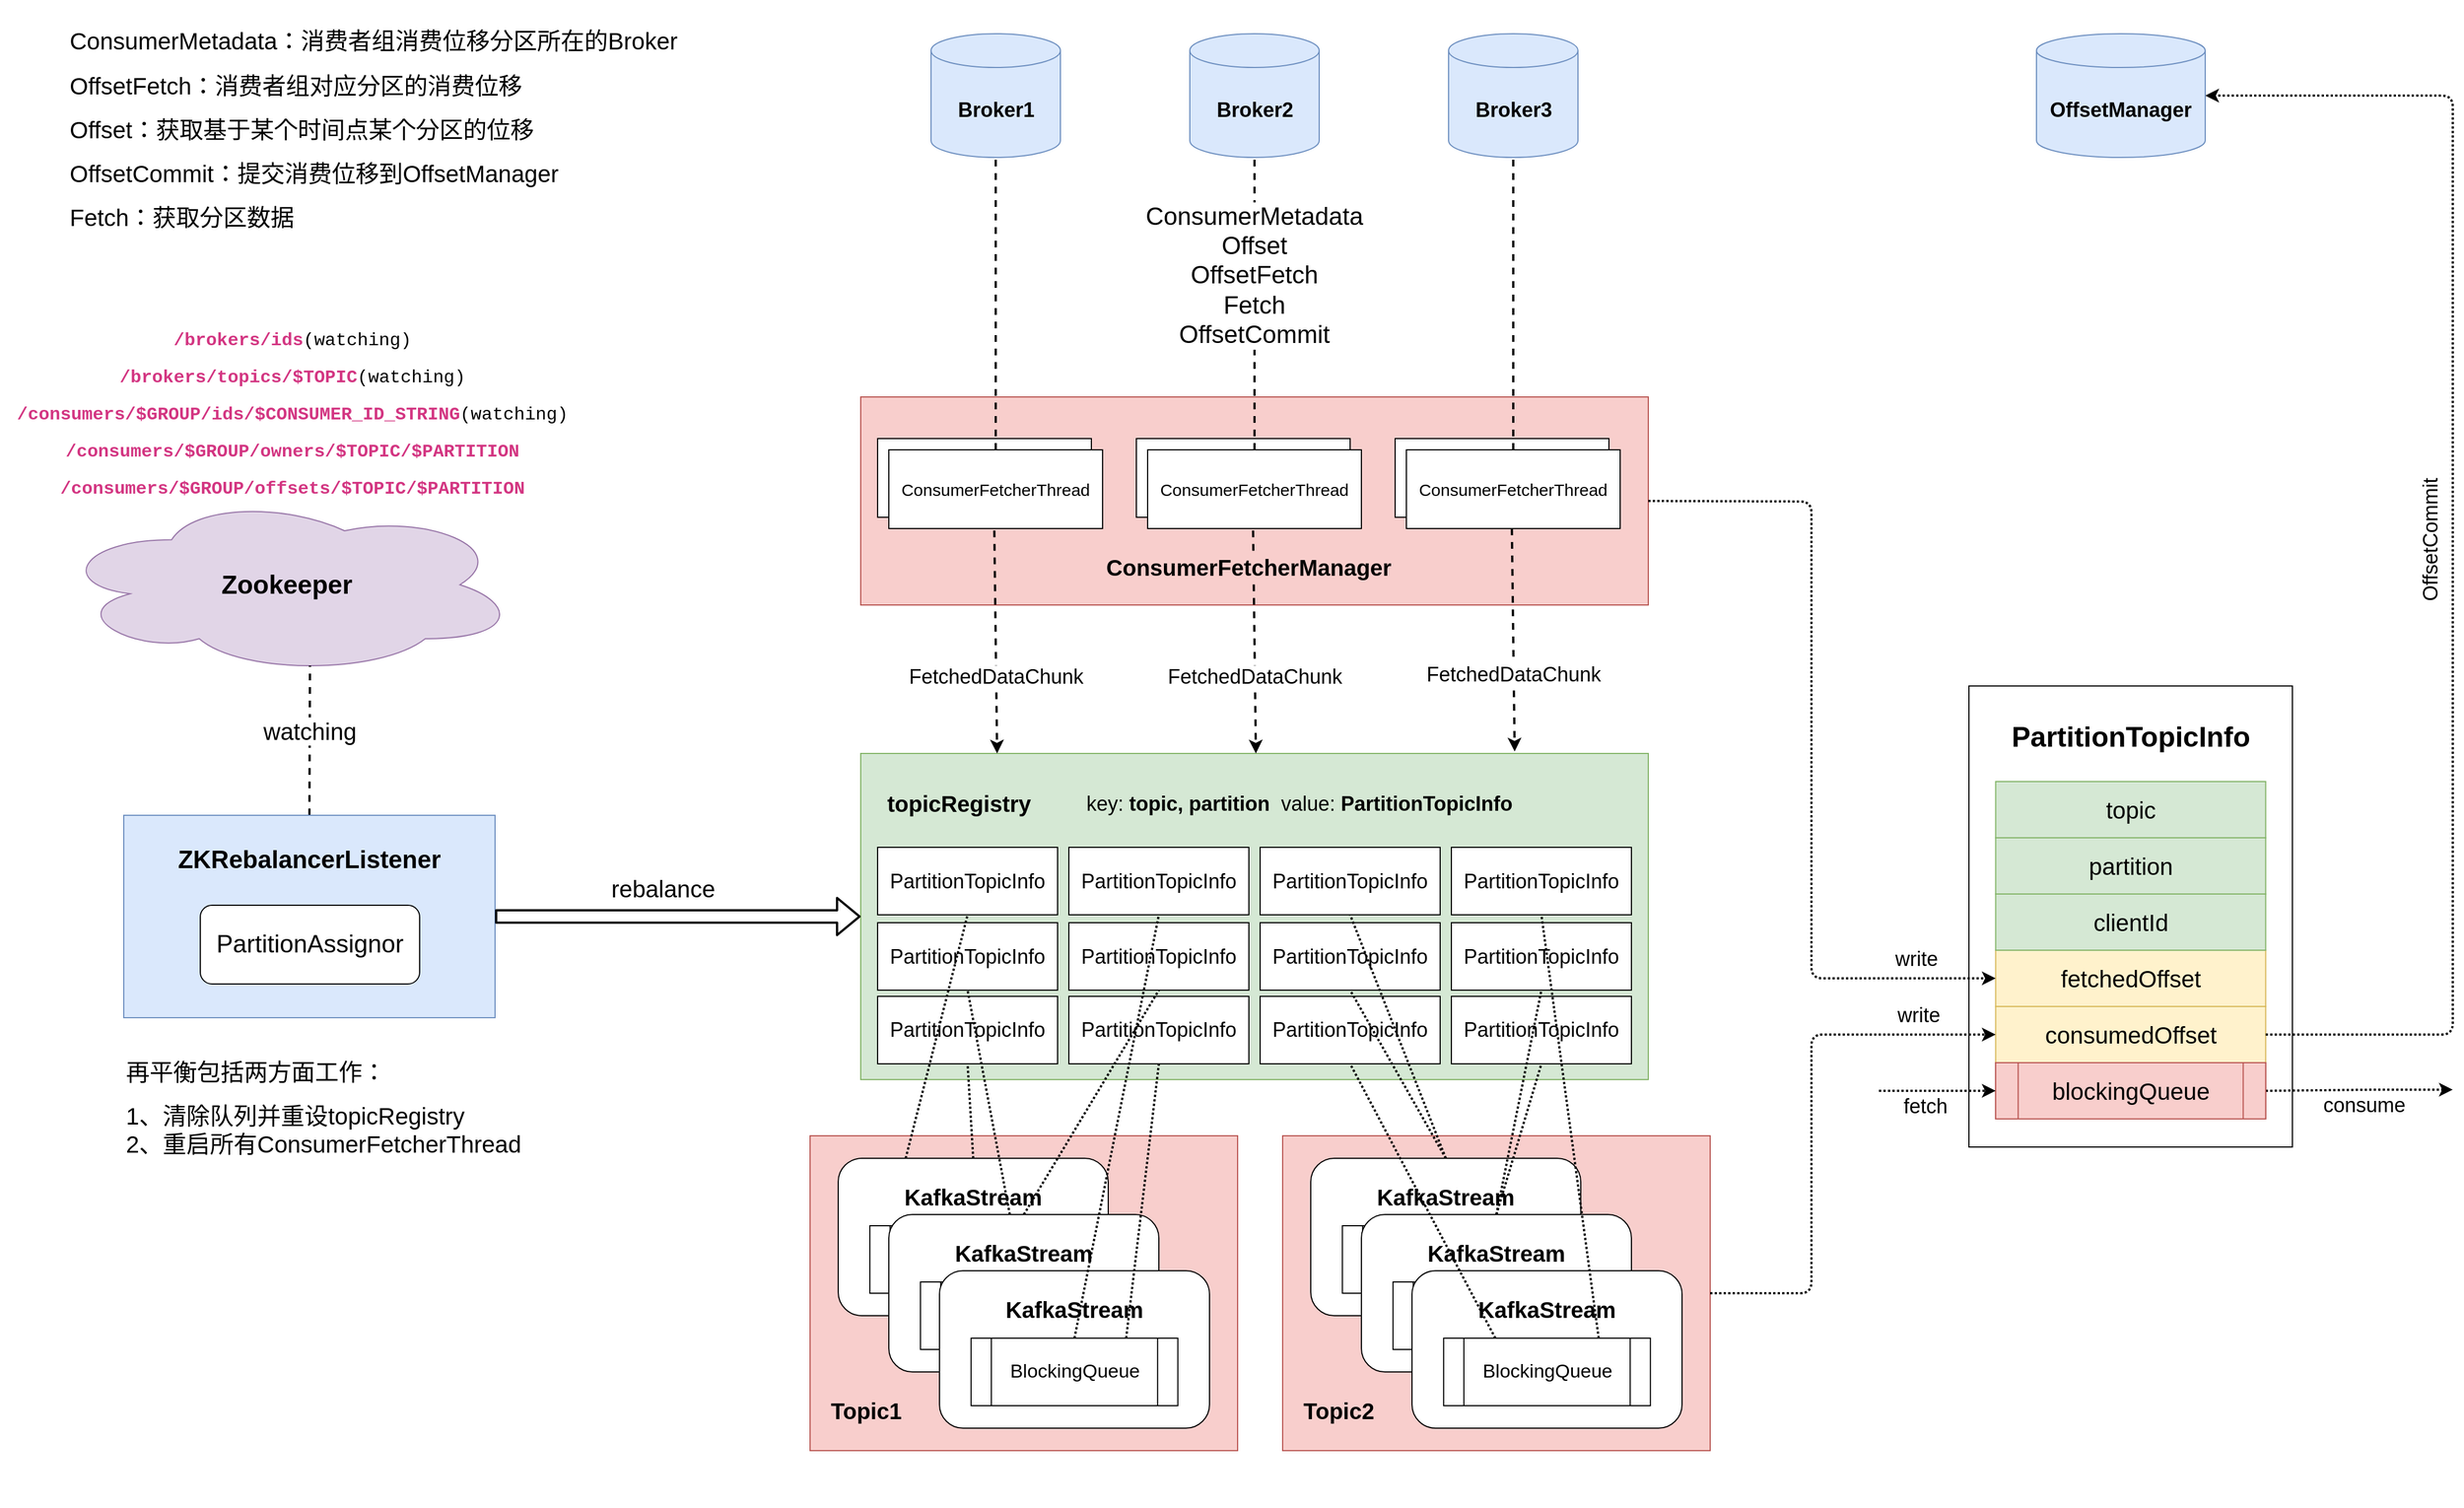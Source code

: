 <mxfile>
    <diagram id="V75hB-kW6oTVuLSoQBS7" name="Page-1">
        <mxGraphModel dx="2431" dy="2045" grid="1" gridSize="10" guides="1" tooltips="1" connect="1" arrows="1" fold="1" page="1" pageScale="1" pageWidth="850" pageHeight="1100" math="0" shadow="0">
            <root>
                <mxCell id="0"/>
                <mxCell id="1" parent="0"/>
                <mxCell id="9" value="Broker1" style="shape=cylinder3;whiteSpace=wrap;html=1;boundedLbl=1;backgroundOutline=1;size=15;fontSize=18;fontStyle=1;fillColor=#dae8fc;strokeColor=#6c8ebf;" vertex="1" parent="1">
                    <mxGeometry x="147.5" y="-70" width="115" height="110" as="geometry"/>
                </mxCell>
                <mxCell id="10" value="Broker2" style="shape=cylinder3;whiteSpace=wrap;html=1;boundedLbl=1;backgroundOutline=1;size=15;fontSize=18;fontStyle=1;fillColor=#dae8fc;strokeColor=#6c8ebf;" vertex="1" parent="1">
                    <mxGeometry x="377.5" y="-70" width="115" height="110" as="geometry"/>
                </mxCell>
                <mxCell id="11" value="Broker3" style="shape=cylinder3;whiteSpace=wrap;html=1;boundedLbl=1;backgroundOutline=1;size=15;fontSize=18;fontStyle=1;fillColor=#dae8fc;strokeColor=#6c8ebf;" vertex="1" parent="1">
                    <mxGeometry x="607.5" y="-70" width="115" height="110" as="geometry"/>
                </mxCell>
                <mxCell id="12" value="" style="rounded=0;whiteSpace=wrap;html=1;fontSize=18;fillColor=#f8cecc;strokeColor=#b85450;" vertex="1" parent="1">
                    <mxGeometry x="85" y="253" width="700" height="185" as="geometry"/>
                </mxCell>
                <mxCell id="8" value="ConsumerFetcherThread" style="rounded=0;whiteSpace=wrap;html=1;fontSize=15;" vertex="1" parent="1">
                    <mxGeometry x="100" y="290" width="190" height="70" as="geometry"/>
                </mxCell>
                <mxCell id="13" value="ConsumerFetcherThread" style="rounded=0;whiteSpace=wrap;html=1;fontSize=15;" vertex="1" parent="1">
                    <mxGeometry x="110" y="300" width="190" height="70" as="geometry"/>
                </mxCell>
                <mxCell id="14" value="ConsumerFetcherThread" style="rounded=0;whiteSpace=wrap;html=1;fontSize=15;" vertex="1" parent="1">
                    <mxGeometry x="330" y="290" width="190" height="70" as="geometry"/>
                </mxCell>
                <mxCell id="15" value="ConsumerFetcherThread" style="rounded=0;whiteSpace=wrap;html=1;fontSize=15;" vertex="1" parent="1">
                    <mxGeometry x="340" y="300" width="190" height="70" as="geometry"/>
                </mxCell>
                <mxCell id="16" value="ConsumerFetcherThread" style="rounded=0;whiteSpace=wrap;html=1;fontSize=15;" vertex="1" parent="1">
                    <mxGeometry x="560" y="290" width="190" height="70" as="geometry"/>
                </mxCell>
                <mxCell id="17" value="ConsumerFetcherThread" style="rounded=0;whiteSpace=wrap;html=1;fontSize=15;" vertex="1" parent="1">
                    <mxGeometry x="570" y="300" width="190" height="70" as="geometry"/>
                </mxCell>
                <mxCell id="18" value="" style="endArrow=none;dashed=1;html=1;fontSize=18;entryX=0.5;entryY=1;entryDx=0;entryDy=0;entryPerimeter=0;exitX=0.5;exitY=0;exitDx=0;exitDy=0;strokeWidth=2;" edge="1" parent="1" source="13" target="9">
                    <mxGeometry width="50" height="50" relative="1" as="geometry">
                        <mxPoint x="380" y="460" as="sourcePoint"/>
                        <mxPoint x="430" y="410" as="targetPoint"/>
                    </mxGeometry>
                </mxCell>
                <mxCell id="21" value="" style="endArrow=none;dashed=1;html=1;strokeWidth=2;fontSize=18;entryX=0.5;entryY=1;entryDx=0;entryDy=0;entryPerimeter=0;" edge="1" parent="1" source="15" target="10">
                    <mxGeometry width="50" height="50" relative="1" as="geometry">
                        <mxPoint x="380" y="460" as="sourcePoint"/>
                        <mxPoint x="430" y="410" as="targetPoint"/>
                    </mxGeometry>
                </mxCell>
                <mxCell id="22" value="" style="endArrow=none;dashed=1;html=1;strokeWidth=2;fontSize=18;entryX=0.5;entryY=1;entryDx=0;entryDy=0;entryPerimeter=0;" edge="1" parent="1" source="17" target="11">
                    <mxGeometry width="50" height="50" relative="1" as="geometry">
                        <mxPoint x="445" y="310" as="sourcePoint"/>
                        <mxPoint x="445" y="190" as="targetPoint"/>
                    </mxGeometry>
                </mxCell>
                <mxCell id="43" value="" style="group;fillColor=#d5e8d4;strokeColor=#82b366;" vertex="1" connectable="0" parent="1">
                    <mxGeometry x="85" y="570" width="700" height="290" as="geometry"/>
                </mxCell>
                <mxCell id="26" value="" style="rounded=0;whiteSpace=wrap;html=1;fontSize=18;fillColor=#d5e8d4;strokeColor=#82b366;" vertex="1" parent="43">
                    <mxGeometry width="700" height="290" as="geometry"/>
                </mxCell>
                <mxCell id="27" value="&lt;font style=&quot;font-size: 20px&quot;&gt;&lt;b&gt;topicRegistry&lt;/b&gt;&lt;/font&gt;" style="text;html=1;strokeColor=none;fillColor=none;align=center;verticalAlign=middle;whiteSpace=wrap;rounded=0;fontSize=18;" vertex="1" parent="43">
                    <mxGeometry x="15" y="30" width="145" height="30" as="geometry"/>
                </mxCell>
                <mxCell id="28" value="PartitionTopicInfo" style="rounded=0;whiteSpace=wrap;html=1;fontSize=18;" vertex="1" parent="43">
                    <mxGeometry x="15" y="216" width="160" height="60" as="geometry"/>
                </mxCell>
                <mxCell id="30" value="key: &lt;b&gt;topic, partition&amp;nbsp; &lt;/b&gt;value:&lt;b&gt; PartitionTopicInfo&lt;/b&gt;" style="text;html=1;strokeColor=none;fillColor=none;align=center;verticalAlign=middle;whiteSpace=wrap;rounded=0;fontSize=18;" vertex="1" parent="43">
                    <mxGeometry x="185" y="35" width="410" height="20" as="geometry"/>
                </mxCell>
                <mxCell id="31" value="PartitionTopicInfo" style="rounded=0;whiteSpace=wrap;html=1;fontSize=18;" vertex="1" parent="43">
                    <mxGeometry x="15" y="83.5" width="160" height="60" as="geometry"/>
                </mxCell>
                <mxCell id="33" value="PartitionTopicInfo" style="rounded=0;whiteSpace=wrap;html=1;fontSize=18;" vertex="1" parent="43">
                    <mxGeometry x="15" y="150.5" width="160" height="60" as="geometry"/>
                </mxCell>
                <mxCell id="34" value="PartitionTopicInfo" style="rounded=0;whiteSpace=wrap;html=1;fontSize=18;" vertex="1" parent="43">
                    <mxGeometry x="185" y="216" width="160" height="60" as="geometry"/>
                </mxCell>
                <mxCell id="35" value="PartitionTopicInfo" style="rounded=0;whiteSpace=wrap;html=1;fontSize=18;" vertex="1" parent="43">
                    <mxGeometry x="185" y="83.5" width="160" height="60" as="geometry"/>
                </mxCell>
                <mxCell id="36" value="PartitionTopicInfo" style="rounded=0;whiteSpace=wrap;html=1;fontSize=18;" vertex="1" parent="43">
                    <mxGeometry x="185" y="150.5" width="160" height="60" as="geometry"/>
                </mxCell>
                <mxCell id="37" value="PartitionTopicInfo" style="rounded=0;whiteSpace=wrap;html=1;fontSize=18;" vertex="1" parent="43">
                    <mxGeometry x="355" y="216" width="160" height="60" as="geometry"/>
                </mxCell>
                <mxCell id="38" value="PartitionTopicInfo" style="rounded=0;whiteSpace=wrap;html=1;fontSize=18;" vertex="1" parent="43">
                    <mxGeometry x="355" y="83.5" width="160" height="60" as="geometry"/>
                </mxCell>
                <mxCell id="39" value="PartitionTopicInfo" style="rounded=0;whiteSpace=wrap;html=1;fontSize=18;" vertex="1" parent="43">
                    <mxGeometry x="355" y="150.5" width="160" height="60" as="geometry"/>
                </mxCell>
                <mxCell id="40" value="PartitionTopicInfo" style="rounded=0;whiteSpace=wrap;html=1;fontSize=18;" vertex="1" parent="43">
                    <mxGeometry x="525" y="216" width="160" height="60" as="geometry"/>
                </mxCell>
                <mxCell id="41" value="PartitionTopicInfo" style="rounded=0;whiteSpace=wrap;html=1;fontSize=18;" vertex="1" parent="43">
                    <mxGeometry x="525" y="83.5" width="160" height="60" as="geometry"/>
                </mxCell>
                <mxCell id="42" value="PartitionTopicInfo" style="rounded=0;whiteSpace=wrap;html=1;fontSize=18;" vertex="1" parent="43">
                    <mxGeometry x="525" y="150.5" width="160" height="60" as="geometry"/>
                </mxCell>
                <mxCell id="49" value="" style="endArrow=classic;html=1;dashed=1;strokeWidth=2;fontSize=18;exitX=0.5;exitY=1;exitDx=0;exitDy=0;entryX=0.175;entryY=-0.006;entryDx=0;entryDy=0;entryPerimeter=0;" edge="1" parent="1">
                    <mxGeometry width="50" height="50" relative="1" as="geometry">
                        <mxPoint x="663.75" y="370" as="sourcePoint"/>
                        <mxPoint x="666.25" y="568.26" as="targetPoint"/>
                    </mxGeometry>
                </mxCell>
                <mxCell id="50" value="FetchedDataChunk" style="edgeLabel;html=1;align=center;verticalAlign=middle;resizable=0;points=[];fontSize=18;" vertex="1" connectable="0" parent="49">
                    <mxGeometry x="0.039" relative="1" as="geometry">
                        <mxPoint x="-0.05" y="27.01" as="offset"/>
                    </mxGeometry>
                </mxCell>
                <mxCell id="51" value="" style="endArrow=classic;html=1;dashed=1;strokeWidth=2;fontSize=18;exitX=0.5;exitY=1;exitDx=0;exitDy=0;entryX=0.175;entryY=-0.006;entryDx=0;entryDy=0;entryPerimeter=0;" edge="1" parent="1">
                    <mxGeometry width="50" height="50" relative="1" as="geometry">
                        <mxPoint x="433.75" y="371.74" as="sourcePoint"/>
                        <mxPoint x="436.25" y="570" as="targetPoint"/>
                    </mxGeometry>
                </mxCell>
                <mxCell id="52" value="FetchedDataChunk" style="edgeLabel;html=1;align=center;verticalAlign=middle;resizable=0;points=[];fontSize=18;" vertex="1" connectable="0" parent="51">
                    <mxGeometry x="0.039" relative="1" as="geometry">
                        <mxPoint x="-0.05" y="27.01" as="offset"/>
                    </mxGeometry>
                </mxCell>
                <mxCell id="53" value="" style="endArrow=classic;html=1;dashed=1;strokeWidth=2;fontSize=18;exitX=0.5;exitY=1;exitDx=0;exitDy=0;entryX=0.175;entryY=-0.006;entryDx=0;entryDy=0;entryPerimeter=0;" edge="1" parent="1">
                    <mxGeometry width="50" height="50" relative="1" as="geometry">
                        <mxPoint x="203.75" y="371.74" as="sourcePoint"/>
                        <mxPoint x="206.25" y="570" as="targetPoint"/>
                    </mxGeometry>
                </mxCell>
                <mxCell id="54" value="FetchedDataChunk" style="edgeLabel;html=1;align=center;verticalAlign=middle;resizable=0;points=[];fontSize=18;" vertex="1" connectable="0" parent="53">
                    <mxGeometry x="0.039" relative="1" as="geometry">
                        <mxPoint x="-0.05" y="27.01" as="offset"/>
                    </mxGeometry>
                </mxCell>
                <mxCell id="66" value="" style="group" vertex="1" connectable="0" parent="1">
                    <mxGeometry x="40" y="910" width="735" height="330" as="geometry"/>
                </mxCell>
                <mxCell id="4" value="" style="rounded=0;whiteSpace=wrap;html=1;fontSize=15;fillColor=#f8cecc;strokeColor=#b85450;" vertex="1" parent="66">
                    <mxGeometry width="380" height="280" as="geometry"/>
                </mxCell>
                <mxCell id="24" value="&lt;font style=&quot;font-size: 20px&quot;&gt;&lt;b&gt;Topic1&lt;/b&gt;&lt;/font&gt;" style="text;html=1;strokeColor=none;fillColor=none;align=center;verticalAlign=middle;whiteSpace=wrap;rounded=0;fontSize=18;" vertex="1" parent="66">
                    <mxGeometry x="10" y="230" width="80" height="30" as="geometry"/>
                </mxCell>
                <mxCell id="56" value="" style="group" vertex="1" connectable="0" parent="66">
                    <mxGeometry x="25" y="20" width="335" height="240" as="geometry"/>
                </mxCell>
                <mxCell id="6" value="" style="rounded=1;whiteSpace=wrap;html=1;fontSize=15;" vertex="1" parent="56">
                    <mxGeometry width="240" height="140" as="geometry"/>
                </mxCell>
                <mxCell id="7" value="BlockingQueue" style="shape=process;whiteSpace=wrap;html=1;backgroundOutline=1;fontSize=17;" vertex="1" parent="56">
                    <mxGeometry x="28.12" y="60" width="183.75" height="60" as="geometry"/>
                </mxCell>
                <mxCell id="55" value="&lt;font style=&quot;font-size: 20px&quot;&gt;&lt;b&gt;KafkaStream&lt;/b&gt;&lt;/font&gt;" style="text;html=1;strokeColor=none;fillColor=none;align=center;verticalAlign=middle;whiteSpace=wrap;rounded=0;fontSize=18;" vertex="1" parent="56">
                    <mxGeometry x="55" y="20" width="130" height="30" as="geometry"/>
                </mxCell>
                <mxCell id="57" value="" style="group" vertex="1" connectable="0" parent="56">
                    <mxGeometry x="45" y="50" width="290" height="190" as="geometry"/>
                </mxCell>
                <mxCell id="58" value="" style="rounded=1;whiteSpace=wrap;html=1;fontSize=15;" vertex="1" parent="57">
                    <mxGeometry width="240" height="140" as="geometry"/>
                </mxCell>
                <mxCell id="59" value="BlockingQueue" style="shape=process;whiteSpace=wrap;html=1;backgroundOutline=1;fontSize=17;" vertex="1" parent="57">
                    <mxGeometry x="28.12" y="60" width="183.75" height="60" as="geometry"/>
                </mxCell>
                <mxCell id="60" value="&lt;font style=&quot;font-size: 20px&quot;&gt;&lt;b&gt;KafkaStream&lt;/b&gt;&lt;/font&gt;" style="text;html=1;strokeColor=none;fillColor=none;align=center;verticalAlign=middle;whiteSpace=wrap;rounded=0;fontSize=18;" vertex="1" parent="57">
                    <mxGeometry x="55" y="20" width="130" height="30" as="geometry"/>
                </mxCell>
                <mxCell id="61" value="" style="group" vertex="1" connectable="0" parent="57">
                    <mxGeometry x="45" y="50" width="240" height="140" as="geometry"/>
                </mxCell>
                <mxCell id="62" value="" style="rounded=1;whiteSpace=wrap;html=1;fontSize=15;" vertex="1" parent="61">
                    <mxGeometry width="240" height="140" as="geometry"/>
                </mxCell>
                <mxCell id="63" value="BlockingQueue" style="shape=process;whiteSpace=wrap;html=1;backgroundOutline=1;fontSize=17;" vertex="1" parent="61">
                    <mxGeometry x="28.12" y="60" width="183.75" height="60" as="geometry"/>
                </mxCell>
                <mxCell id="64" value="&lt;font style=&quot;font-size: 20px&quot;&gt;&lt;b&gt;KafkaStream&lt;/b&gt;&lt;/font&gt;" style="text;html=1;strokeColor=none;fillColor=none;align=center;verticalAlign=middle;whiteSpace=wrap;rounded=0;fontSize=18;" vertex="1" parent="61">
                    <mxGeometry x="55" y="20" width="130" height="30" as="geometry"/>
                </mxCell>
                <mxCell id="67" value="" style="group;labelBackgroundColor=#F8CECC;" vertex="1" connectable="0" parent="1">
                    <mxGeometry x="460" y="910" width="405" height="300" as="geometry"/>
                </mxCell>
                <mxCell id="68" value="" style="rounded=0;whiteSpace=wrap;html=1;fontSize=15;labelBackgroundColor=#F8CECC;fillColor=#f8cecc;strokeColor=#b85450;" vertex="1" parent="67">
                    <mxGeometry width="380" height="280" as="geometry"/>
                </mxCell>
                <mxCell id="69" value="&lt;font style=&quot;font-size: 20px&quot;&gt;&lt;b&gt;Topic2&lt;/b&gt;&lt;/font&gt;" style="text;html=1;strokeColor=none;fillColor=none;align=center;verticalAlign=middle;whiteSpace=wrap;rounded=0;fontSize=18;" vertex="1" parent="67">
                    <mxGeometry x="10" y="230" width="80" height="30" as="geometry"/>
                </mxCell>
                <mxCell id="70" value="" style="group" vertex="1" connectable="0" parent="67">
                    <mxGeometry x="25" y="20" width="380" height="280" as="geometry"/>
                </mxCell>
                <mxCell id="71" value="" style="rounded=1;whiteSpace=wrap;html=1;fontSize=15;" vertex="1" parent="70">
                    <mxGeometry width="240" height="140" as="geometry"/>
                </mxCell>
                <mxCell id="72" value="BlockingQueue" style="shape=process;whiteSpace=wrap;html=1;backgroundOutline=1;fontSize=17;" vertex="1" parent="70">
                    <mxGeometry x="28.12" y="60" width="183.75" height="60" as="geometry"/>
                </mxCell>
                <mxCell id="73" value="&lt;font style=&quot;font-size: 20px&quot;&gt;&lt;b&gt;KafkaStream&lt;/b&gt;&lt;/font&gt;" style="text;html=1;strokeColor=none;fillColor=none;align=center;verticalAlign=middle;whiteSpace=wrap;rounded=0;fontSize=18;" vertex="1" parent="70">
                    <mxGeometry x="55" y="20" width="130" height="30" as="geometry"/>
                </mxCell>
                <mxCell id="74" value="" style="group" vertex="1" connectable="0" parent="70">
                    <mxGeometry x="45" y="50" width="290" height="190" as="geometry"/>
                </mxCell>
                <mxCell id="75" value="" style="rounded=1;whiteSpace=wrap;html=1;fontSize=15;" vertex="1" parent="74">
                    <mxGeometry width="240" height="140" as="geometry"/>
                </mxCell>
                <mxCell id="76" value="BlockingQueue" style="shape=process;whiteSpace=wrap;html=1;backgroundOutline=1;fontSize=17;" vertex="1" parent="74">
                    <mxGeometry x="28.12" y="60" width="183.75" height="60" as="geometry"/>
                </mxCell>
                <mxCell id="77" value="&lt;font style=&quot;font-size: 20px&quot;&gt;&lt;b&gt;KafkaStream&lt;/b&gt;&lt;/font&gt;" style="text;html=1;strokeColor=none;fillColor=none;align=center;verticalAlign=middle;whiteSpace=wrap;rounded=0;fontSize=18;" vertex="1" parent="74">
                    <mxGeometry x="55" y="20" width="130" height="30" as="geometry"/>
                </mxCell>
                <mxCell id="78" value="" style="group" vertex="1" connectable="0" parent="74">
                    <mxGeometry x="45" y="50" width="240" height="140" as="geometry"/>
                </mxCell>
                <mxCell id="79" value="" style="rounded=1;whiteSpace=wrap;html=1;fontSize=15;" vertex="1" parent="78">
                    <mxGeometry width="240" height="140" as="geometry"/>
                </mxCell>
                <mxCell id="80" value="BlockingQueue" style="shape=process;whiteSpace=wrap;html=1;backgroundOutline=1;fontSize=17;" vertex="1" parent="78">
                    <mxGeometry x="28.12" y="60" width="183.75" height="60" as="geometry"/>
                </mxCell>
                <mxCell id="81" value="&lt;font style=&quot;font-size: 20px&quot;&gt;&lt;b&gt;KafkaStream&lt;/b&gt;&lt;/font&gt;" style="text;html=1;strokeColor=none;fillColor=none;align=center;verticalAlign=middle;whiteSpace=wrap;rounded=0;fontSize=18;" vertex="1" parent="78">
                    <mxGeometry x="55" y="20" width="130" height="30" as="geometry"/>
                </mxCell>
                <mxCell id="82" value="" style="endArrow=none;dashed=1;html=1;strokeWidth=2;fontSize=17;entryX=0.5;entryY=1;entryDx=0;entryDy=0;exitX=0.5;exitY=0;exitDx=0;exitDy=0;dashPattern=1 1;" edge="1" parent="1" source="6" target="28">
                    <mxGeometry width="50" height="50" relative="1" as="geometry">
                        <mxPoint x="180" y="930" as="sourcePoint"/>
                        <mxPoint x="450" y="780" as="targetPoint"/>
                    </mxGeometry>
                </mxCell>
                <mxCell id="84" value="" style="endArrow=none;dashed=1;html=1;strokeWidth=2;fontSize=17;entryX=0.5;entryY=1;entryDx=0;entryDy=0;exitX=0.5;exitY=0;exitDx=0;exitDy=0;dashPattern=1 1;" edge="1" parent="1" source="58" target="36">
                    <mxGeometry width="50" height="50" relative="1" as="geometry">
                        <mxPoint x="190" y="940" as="sourcePoint"/>
                        <mxPoint x="190" y="856" as="targetPoint"/>
                    </mxGeometry>
                </mxCell>
                <mxCell id="86" value="" style="endArrow=none;dashed=1;html=1;strokeWidth=2;fontSize=17;entryX=0.5;entryY=1;entryDx=0;entryDy=0;exitX=0.75;exitY=0;exitDx=0;exitDy=0;dashPattern=1 1;" edge="1" parent="1" source="63" target="34">
                    <mxGeometry width="50" height="50" relative="1" as="geometry">
                        <mxPoint x="400" y="830" as="sourcePoint"/>
                        <mxPoint x="450" y="780" as="targetPoint"/>
                    </mxGeometry>
                </mxCell>
                <mxCell id="87" value="" style="endArrow=none;dashed=1;html=1;strokeWidth=2;fontSize=17;entryX=0.5;entryY=1;entryDx=0;entryDy=0;exitX=0.5;exitY=0;exitDx=0;exitDy=0;dashPattern=1 1;" edge="1" parent="1" source="71" target="39">
                    <mxGeometry width="50" height="50" relative="1" as="geometry">
                        <mxPoint x="284.995" y="1100" as="sourcePoint"/>
                        <mxPoint x="360" y="856" as="targetPoint"/>
                    </mxGeometry>
                </mxCell>
                <mxCell id="88" value="" style="endArrow=none;dashed=1;html=1;strokeWidth=2;fontSize=17;entryX=0.5;entryY=1;entryDx=0;entryDy=0;exitX=0.5;exitY=0;exitDx=0;exitDy=0;dashPattern=1 1;" edge="1" parent="1" source="75" target="40">
                    <mxGeometry width="50" height="50" relative="1" as="geometry">
                        <mxPoint x="615" y="940" as="sourcePoint"/>
                        <mxPoint x="530" y="790.5" as="targetPoint"/>
                    </mxGeometry>
                </mxCell>
                <mxCell id="89" value="" style="endArrow=none;dashed=1;html=1;strokeWidth=2;fontSize=17;entryX=0.5;entryY=1;entryDx=0;entryDy=0;exitX=0.25;exitY=0;exitDx=0;exitDy=0;dashPattern=1 1;" edge="1" parent="1" source="80" target="37">
                    <mxGeometry width="50" height="50" relative="1" as="geometry">
                        <mxPoint x="660" y="990" as="sourcePoint"/>
                        <mxPoint x="700" y="856" as="targetPoint"/>
                    </mxGeometry>
                </mxCell>
                <mxCell id="25" value="&lt;font style=&quot;font-size: 20px&quot;&gt;&lt;b&gt;ConsumerFetcherManager&lt;/b&gt;&lt;/font&gt;" style="text;html=1;strokeColor=none;fillColor=none;align=center;verticalAlign=middle;whiteSpace=wrap;rounded=0;fontSize=18;labelBackgroundColor=#F8CECC;" vertex="1" parent="1">
                    <mxGeometry x="295" y="390" width="270" height="30" as="geometry"/>
                </mxCell>
                <mxCell id="93" value="&lt;div style=&quot;font-family: &amp;#34;menlo&amp;#34; , &amp;#34;monaco&amp;#34; , &amp;#34;courier new&amp;#34; , monospace ; font-size: 16px ; line-height: 33px&quot;&gt;&lt;span style=&quot;color: rgb(211 , 54 , 130) ; font-weight: bold ; font-size: 16px&quot;&gt;/brokers/ids&lt;/span&gt;&lt;span style=&quot;font-size: 16px&quot;&gt;(watching)&lt;/span&gt;&lt;br style=&quot;font-size: 16px&quot;&gt;&lt;/div&gt;&lt;div style=&quot;font-family: &amp;#34;menlo&amp;#34; , &amp;#34;monaco&amp;#34; , &amp;#34;courier new&amp;#34; , monospace ; font-size: 16px ; line-height: 33px&quot;&gt;&lt;div style=&quot;line-height: 33px ; font-size: 16px&quot;&gt;&lt;div style=&quot;line-height: 33px ; font-size: 16px&quot;&gt;&lt;span style=&quot;color: rgb(211 , 54 , 130) ; font-weight: 700 ; font-size: 16px&quot;&gt;/brokers/topics/$TOPIC&lt;/span&gt;&lt;span style=&quot;font-size: 16px&quot;&gt;(watching)&lt;/span&gt;&lt;span style=&quot;color: rgb(211 , 54 , 130) ; font-weight: bold ; font-size: 16px&quot;&gt;&lt;br style=&quot;font-size: 16px&quot;&gt;&lt;/span&gt;&lt;/div&gt;&lt;span style=&quot;color: rgb(211 , 54 , 130) ; font-weight: 700 ; font-size: 16px&quot;&gt;/consumers/$GROUP/ids/$CONSUMER_ID_STRING&lt;/span&gt;&lt;span style=&quot;font-size: 16px&quot;&gt;(watching)&lt;/span&gt;&lt;div style=&quot;color: rgb(51 , 51 , 51) ; line-height: 33px ; font-size: 16px&quot;&gt;&lt;div style=&quot;line-height: 33px ; font-size: 16px&quot;&gt;&lt;span style=&quot;color: rgb(211 , 54 , 130) ; font-weight: bold ; font-size: 16px&quot;&gt;/consumers/$GROUP/owners/$TOPIC/$PARTITION&lt;/span&gt;&lt;/div&gt;&lt;div style=&quot;line-height: 33px ; font-size: 16px&quot;&gt;&lt;div style=&quot;line-height: 33px ; font-size: 16px&quot;&gt;&lt;div style=&quot;line-height: 33px ; font-size: 16px&quot;&gt;&lt;span style=&quot;color: rgb(211 , 54 , 130) ; font-weight: bold ; font-size: 16px&quot;&gt;/consumers/$GROUP/offsets/$TOPIC/$PARTITION&lt;/span&gt;&lt;/div&gt;&lt;/div&gt;&lt;/div&gt;&lt;/div&gt;&lt;/div&gt;&lt;/div&gt;" style="text;html=1;strokeColor=none;fillColor=none;align=center;verticalAlign=top;whiteSpace=wrap;rounded=0;labelBackgroundColor=#FFFFFF;fontSize=16;" vertex="1" parent="1">
                    <mxGeometry x="-680" y="180" width="520" height="170" as="geometry"/>
                </mxCell>
                <mxCell id="90" value="&lt;span&gt;Zookeeper&lt;/span&gt;" style="ellipse;shape=cloud;whiteSpace=wrap;html=1;labelBackgroundColor=none;fontSize=23;fillColor=#e1d5e7;strokeColor=#9673a6;fontStyle=1;" vertex="1" parent="1">
                    <mxGeometry x="-630" y="340" width="410" height="160" as="geometry"/>
                </mxCell>
                <mxCell id="98" value="" style="endArrow=none;dashed=1;html=1;strokeWidth=2;fontSize=22;entryX=0.55;entryY=0.95;entryDx=0;entryDy=0;entryPerimeter=0;exitX=0.5;exitY=0;exitDx=0;exitDy=0;" edge="1" parent="1" source="95" target="90">
                    <mxGeometry width="50" height="50" relative="1" as="geometry">
                        <mxPoint x="-170" y="910" as="sourcePoint"/>
                        <mxPoint x="-140" y="520" as="targetPoint"/>
                    </mxGeometry>
                </mxCell>
                <mxCell id="113" value="watching" style="edgeLabel;html=1;align=center;verticalAlign=middle;resizable=0;points=[];fontSize=21;" vertex="1" connectable="0" parent="98">
                    <mxGeometry x="0.369" relative="1" as="geometry">
                        <mxPoint x="-0.34" y="15.67" as="offset"/>
                    </mxGeometry>
                </mxCell>
                <mxCell id="99" value="" style="group;fillColor=#dae8fc;strokeColor=#6c8ebf;" vertex="1" connectable="0" parent="1">
                    <mxGeometry x="-570" y="625" width="330" height="180" as="geometry"/>
                </mxCell>
                <mxCell id="95" value="" style="rounded=0;whiteSpace=wrap;html=1;labelBackgroundColor=#FFFFFF;fontSize=22;align=center;fillColor=#dae8fc;strokeColor=#6c8ebf;" vertex="1" parent="99">
                    <mxGeometry width="330" height="180" as="geometry"/>
                </mxCell>
                <mxCell id="96" value="PartitionAssignor" style="rounded=1;whiteSpace=wrap;html=1;labelBackgroundColor=#FFFFFF;fontSize=22;align=center;" vertex="1" parent="99">
                    <mxGeometry x="68" y="80" width="195" height="70" as="geometry"/>
                </mxCell>
                <mxCell id="97" value="&lt;meta charset=&quot;utf-8&quot;&gt;&lt;span style=&quot;color: rgb(0, 0, 0); font-family: helvetica; font-size: 22px; font-style: normal; letter-spacing: normal; text-align: center; text-indent: 0px; text-transform: none; word-spacing: 0px; display: inline; float: none;&quot;&gt;ZKRebalancerListener&lt;/span&gt;" style="text;html=1;strokeColor=none;fillColor=none;align=center;verticalAlign=middle;whiteSpace=wrap;rounded=0;labelBackgroundColor=none;fontSize=22;fontStyle=1" vertex="1" parent="99">
                    <mxGeometry x="45" y="30" width="240" height="20" as="geometry"/>
                </mxCell>
                <mxCell id="101" value="ConsumerMetadata&lt;br&gt;Offset&lt;br&gt;OffsetFetch&lt;br&gt;Fetch&lt;br&gt;OffsetCommit" style="text;html=1;strokeColor=none;fillColor=none;align=center;verticalAlign=middle;whiteSpace=wrap;rounded=0;labelBackgroundColor=#ffffff;fontSize=22;spacing=4;sketch=0;" vertex="1" parent="1">
                    <mxGeometry x="340" y="90" width="190" height="110" as="geometry"/>
                </mxCell>
                <mxCell id="103" value="&lt;p style=&quot;line-height: 120% ; font-size: 21px&quot;&gt;&lt;/p&gt;&lt;h1 style=&quot;font-size: 21px&quot;&gt;&lt;span style=&quot;font-size: 21px ; font-weight: normal&quot;&gt;ConsumerMetadata：消费者组消费位移分区所在的Broker&lt;/span&gt;&lt;/h1&gt;&lt;h1 style=&quot;font-size: 21px&quot;&gt;&lt;span style=&quot;font-size: 21px ; font-weight: normal&quot;&gt;OffsetFetch：消费者组对应分区的消费位移&lt;/span&gt;&lt;/h1&gt;&lt;h1 style=&quot;font-size: 21px&quot;&gt;&lt;span style=&quot;font-size: 21px ; font-weight: normal&quot;&gt;Offset：获取基于某个时间点某个分区的位移&lt;/span&gt;&lt;/h1&gt;OffsetCommit：提交消费位移到OffsetManager&lt;h1 style=&quot;font-size: 21px&quot;&gt;&lt;span style=&quot;font-size: 21px ; font-weight: normal&quot;&gt;Fetch：获取分区数据&lt;/span&gt;&lt;/h1&gt;&lt;p style=&quot;font-size: 21px&quot;&gt;&lt;/p&gt;" style="text;html=1;strokeColor=none;fillColor=none;align=left;verticalAlign=middle;whiteSpace=wrap;rounded=0;labelBackgroundColor=#FFFFFF;fontSize=21;fontStyle=0" vertex="1" parent="1">
                    <mxGeometry x="-620" y="-100" width="760" height="230" as="geometry"/>
                </mxCell>
                <mxCell id="104" value="" style="shape=flexArrow;endArrow=classic;html=1;strokeWidth=2;fontSize=21;exitX=1;exitY=0.5;exitDx=0;exitDy=0;entryX=0;entryY=0.5;entryDx=0;entryDy=0;sketch=0;" edge="1" parent="1" source="95" target="26">
                    <mxGeometry width="50" height="50" relative="1" as="geometry">
                        <mxPoint x="10" y="460" as="sourcePoint"/>
                        <mxPoint x="60" y="410" as="targetPoint"/>
                    </mxGeometry>
                </mxCell>
                <mxCell id="114" value="rebalance" style="edgeLabel;html=1;align=center;verticalAlign=middle;resizable=0;points=[];fontSize=21;labelBackgroundColor=none;" vertex="1" connectable="0" parent="104">
                    <mxGeometry x="-0.134" y="11" relative="1" as="geometry">
                        <mxPoint x="8.67" y="-14" as="offset"/>
                    </mxGeometry>
                </mxCell>
                <mxCell id="105" value="" style="endArrow=none;dashed=1;html=1;strokeWidth=2;fontSize=17;entryX=0.5;entryY=1;entryDx=0;entryDy=0;exitX=0.25;exitY=0;exitDx=0;exitDy=0;dashPattern=1 1;" edge="1" parent="1" source="6" target="31">
                    <mxGeometry width="50" height="50" relative="1" as="geometry">
                        <mxPoint x="195" y="940" as="sourcePoint"/>
                        <mxPoint x="190" y="856" as="targetPoint"/>
                    </mxGeometry>
                </mxCell>
                <mxCell id="106" value="" style="endArrow=none;html=1;strokeWidth=2;fontSize=17;exitX=0.5;exitY=0;exitDx=0;exitDy=0;entryX=0.5;entryY=1;entryDx=0;entryDy=0;dashed=1;dashPattern=1 1;" edge="1" parent="1" source="63" target="35">
                    <mxGeometry width="50" height="50" relative="1" as="geometry">
                        <mxPoint x="135" y="940" as="sourcePoint"/>
                        <mxPoint x="360" y="710" as="targetPoint"/>
                    </mxGeometry>
                </mxCell>
                <mxCell id="107" value="" style="endArrow=none;dashed=1;html=1;strokeWidth=2;fontSize=17;entryX=0.5;entryY=1;entryDx=0;entryDy=0;exitX=0.75;exitY=1;exitDx=0;exitDy=0;dashPattern=1 1;" edge="1" parent="1" source="55" target="33">
                    <mxGeometry width="50" height="50" relative="1" as="geometry">
                        <mxPoint x="135" y="940" as="sourcePoint"/>
                        <mxPoint x="190" y="723.5" as="targetPoint"/>
                    </mxGeometry>
                </mxCell>
                <mxCell id="108" value="" style="endArrow=none;dashed=1;html=1;strokeWidth=2;fontSize=17;entryX=0.5;entryY=1;entryDx=0;entryDy=0;exitX=0.5;exitY=0;exitDx=0;exitDy=0;dashPattern=1 1;" edge="1" parent="1" source="71" target="38">
                    <mxGeometry width="50" height="50" relative="1" as="geometry">
                        <mxPoint x="615" y="940" as="sourcePoint"/>
                        <mxPoint x="530" y="790.5" as="targetPoint"/>
                    </mxGeometry>
                </mxCell>
                <mxCell id="109" value="" style="endArrow=none;dashed=1;html=1;strokeWidth=2;fontSize=17;entryX=0.5;entryY=1;entryDx=0;entryDy=0;dashPattern=1 1;" edge="1" parent="1" target="42">
                    <mxGeometry width="50" height="50" relative="1" as="geometry">
                        <mxPoint x="650" y="980" as="sourcePoint"/>
                        <mxPoint x="700" y="856" as="targetPoint"/>
                    </mxGeometry>
                </mxCell>
                <mxCell id="110" value="" style="endArrow=none;dashed=1;html=1;strokeWidth=2;fontSize=17;entryX=0.5;entryY=1;entryDx=0;entryDy=0;exitX=0.75;exitY=0;exitDx=0;exitDy=0;dashPattern=1 1;" edge="1" parent="1" source="80" target="41">
                    <mxGeometry width="50" height="50" relative="1" as="geometry">
                        <mxPoint x="660" y="990" as="sourcePoint"/>
                        <mxPoint x="700" y="790.5" as="targetPoint"/>
                    </mxGeometry>
                </mxCell>
                <mxCell id="115" value="&lt;p style=&quot;line-height: 120% ; font-size: 21px&quot;&gt;&lt;/p&gt;&lt;h1 style=&quot;font-size: 21px&quot;&gt;&lt;span style=&quot;font-weight: 400&quot;&gt;再平衡包括两方面工作：&lt;/span&gt;&lt;/h1&gt;&lt;div&gt;&lt;span style=&quot;font-weight: 400&quot;&gt;1、清除队列并重设topicRegistry&lt;/span&gt;&lt;/div&gt;&lt;div&gt;&lt;span style=&quot;font-weight: 400&quot;&gt;2、重启所有ConsumerFetcherThread&lt;/span&gt;&lt;/div&gt;&lt;p style=&quot;font-size: 21px&quot;&gt;&lt;/p&gt;" style="text;html=1;strokeColor=none;fillColor=none;align=left;verticalAlign=middle;whiteSpace=wrap;rounded=0;labelBackgroundColor=#FFFFFF;fontSize=21;fontStyle=0" vertex="1" parent="1">
                    <mxGeometry x="-570" y="770" width="490" height="230" as="geometry"/>
                </mxCell>
                <mxCell id="126" value="" style="group;fillColor=#f8cecc;strokeColor=#b85450;" vertex="1" connectable="0" parent="1">
                    <mxGeometry x="1070" y="510" width="287.5" height="410" as="geometry"/>
                </mxCell>
                <mxCell id="117" value="" style="rounded=0;whiteSpace=wrap;html=1;labelBackgroundColor=none;sketch=0;fontSize=21;align=center;" vertex="1" parent="126">
                    <mxGeometry width="287.5" height="410" as="geometry"/>
                </mxCell>
                <mxCell id="118" value="fetchedOffset" style="rounded=0;whiteSpace=wrap;html=1;labelBackgroundColor=none;sketch=0;fontSize=21;align=center;fillColor=#fff2cc;strokeColor=#d6b656;" vertex="1" parent="126">
                    <mxGeometry x="23.75" y="235" width="240" height="50" as="geometry"/>
                </mxCell>
                <mxCell id="119" value="&lt;span&gt;consumedOffset&lt;/span&gt;" style="rounded=0;whiteSpace=wrap;html=1;labelBackgroundColor=none;sketch=0;fontSize=21;align=center;fillColor=#fff2cc;strokeColor=#d6b656;" vertex="1" parent="126">
                    <mxGeometry x="23.75" y="285" width="240" height="50" as="geometry"/>
                </mxCell>
                <mxCell id="120" value="partition" style="rounded=0;whiteSpace=wrap;html=1;labelBackgroundColor=none;sketch=0;fontSize=21;align=center;fillColor=#d5e8d4;strokeColor=#82b366;" vertex="1" parent="126">
                    <mxGeometry x="23.75" y="135" width="240" height="50" as="geometry"/>
                </mxCell>
                <mxCell id="121" value="topic" style="rounded=0;whiteSpace=wrap;html=1;labelBackgroundColor=none;sketch=0;fontSize=21;align=center;fillColor=#d5e8d4;strokeColor=#82b366;" vertex="1" parent="126">
                    <mxGeometry x="23.75" y="85" width="240" height="50" as="geometry"/>
                </mxCell>
                <mxCell id="122" value="clientId" style="rounded=0;whiteSpace=wrap;html=1;labelBackgroundColor=none;sketch=0;fontSize=21;align=center;fillColor=#d5e8d4;strokeColor=#82b366;" vertex="1" parent="126">
                    <mxGeometry x="23.75" y="185" width="240" height="50" as="geometry"/>
                </mxCell>
                <mxCell id="123" value="blockingQueue" style="rounded=0;whiteSpace=wrap;html=1;labelBackgroundColor=none;sketch=0;fontSize=21;align=center;fillColor=#f8cecc;strokeColor=#b85450;" vertex="1" parent="126">
                    <mxGeometry x="23.75" y="335" width="240" height="50" as="geometry"/>
                </mxCell>
                <mxCell id="124" value="PartitionTopicInfo" style="text;html=1;strokeColor=none;fillColor=none;align=center;verticalAlign=middle;whiteSpace=wrap;rounded=0;labelBackgroundColor=none;sketch=0;fontSize=25;fontStyle=1" vertex="1" parent="126">
                    <mxGeometry x="53.75" y="29" width="180" height="30" as="geometry"/>
                </mxCell>
                <mxCell id="131" value="" style="endArrow=classic;html=1;dashed=1;dashPattern=1 1;strokeWidth=2;fontSize=25;exitX=1;exitY=0.5;exitDx=0;exitDy=0;" edge="1" parent="126" source="123">
                    <mxGeometry width="50" height="50" relative="1" as="geometry">
                        <mxPoint x="263.75" y="359.33" as="sourcePoint"/>
                        <mxPoint x="430" y="359" as="targetPoint"/>
                        <Array as="points">
                            <mxPoint x="360" y="359"/>
                        </Array>
                    </mxGeometry>
                </mxCell>
                <mxCell id="133" value="consume" style="edgeLabel;html=1;align=center;verticalAlign=middle;resizable=0;points=[];fontSize=18;labelBackgroundColor=none;" vertex="1" connectable="0" parent="131">
                    <mxGeometry x="-0.112" y="-2" relative="1" as="geometry">
                        <mxPoint x="12.9" y="11.76" as="offset"/>
                    </mxGeometry>
                </mxCell>
                <mxCell id="135" value="" style="rounded=0;whiteSpace=wrap;html=1;labelBackgroundColor=none;sketch=0;fontSize=18;align=center;fillColor=#f8cecc;strokeColor=#b85450;" vertex="1" parent="126">
                    <mxGeometry x="243.75" y="335" width="20" height="50" as="geometry"/>
                </mxCell>
                <mxCell id="134" value="" style="rounded=0;whiteSpace=wrap;html=1;labelBackgroundColor=none;sketch=0;fontSize=18;align=center;fillColor=#f8cecc;strokeColor=#b85450;" vertex="1" parent="126">
                    <mxGeometry x="23.75" y="335" width="20" height="50" as="geometry"/>
                </mxCell>
                <mxCell id="128" value="" style="endArrow=classic;html=1;dashed=1;dashPattern=1 1;strokeWidth=2;fontSize=25;entryX=0;entryY=0.5;entryDx=0;entryDy=0;exitX=1;exitY=0.5;exitDx=0;exitDy=0;" edge="1" parent="1" source="12" target="118">
                    <mxGeometry width="50" height="50" relative="1" as="geometry">
                        <mxPoint x="810" y="680" as="sourcePoint"/>
                        <mxPoint x="860" y="630" as="targetPoint"/>
                        <Array as="points">
                            <mxPoint x="930" y="346"/>
                            <mxPoint x="930" y="770"/>
                        </Array>
                    </mxGeometry>
                </mxCell>
                <mxCell id="137" value="write" style="edgeLabel;html=1;align=center;verticalAlign=middle;resizable=0;points=[];fontSize=18;labelBackgroundColor=none;" vertex="1" connectable="0" parent="128">
                    <mxGeometry x="0.805" y="2" relative="1" as="geometry">
                        <mxPoint y="-15.5" as="offset"/>
                    </mxGeometry>
                </mxCell>
                <mxCell id="129" value="" style="endArrow=classic;html=1;dashed=1;dashPattern=1 1;strokeWidth=2;fontSize=25;entryX=0;entryY=0.5;entryDx=0;entryDy=0;exitX=1;exitY=0.5;exitDx=0;exitDy=0;" edge="1" parent="1" source="68" target="119">
                    <mxGeometry width="50" height="50" relative="1" as="geometry">
                        <mxPoint x="810" y="950" as="sourcePoint"/>
                        <mxPoint x="860" y="900" as="targetPoint"/>
                        <Array as="points">
                            <mxPoint x="930" y="1050"/>
                            <mxPoint x="930" y="820"/>
                        </Array>
                    </mxGeometry>
                </mxCell>
                <mxCell id="138" value="write" style="edgeLabel;html=1;align=center;verticalAlign=middle;resizable=0;points=[];fontSize=18;labelBackgroundColor=none;" vertex="1" connectable="0" parent="129">
                    <mxGeometry x="0.722" y="3" relative="1" as="geometry">
                        <mxPoint x="-2" y="-14" as="offset"/>
                    </mxGeometry>
                </mxCell>
                <mxCell id="130" value="" style="endArrow=classic;html=1;dashed=1;dashPattern=1 1;strokeWidth=2;fontSize=25;entryX=0;entryY=0.5;entryDx=0;entryDy=0;" edge="1" parent="1" target="123">
                    <mxGeometry width="50" height="50" relative="1" as="geometry">
                        <mxPoint x="990" y="870" as="sourcePoint"/>
                        <mxPoint x="860" y="860" as="targetPoint"/>
                    </mxGeometry>
                </mxCell>
                <mxCell id="132" value="fetch" style="edgeLabel;html=1;align=center;verticalAlign=middle;resizable=0;points=[];fontSize=18;labelBackgroundColor=none;" vertex="1" connectable="0" parent="130">
                    <mxGeometry x="-0.22" relative="1" as="geometry">
                        <mxPoint y="14" as="offset"/>
                    </mxGeometry>
                </mxCell>
                <mxCell id="139" value="" style="endArrow=classic;html=1;dashed=1;dashPattern=1 1;strokeWidth=2;fontSize=18;exitX=1;exitY=0.5;exitDx=0;exitDy=0;entryX=1;entryY=0.5;entryDx=0;entryDy=0;entryPerimeter=0;" edge="1" parent="1" source="119" target="141">
                    <mxGeometry width="50" height="50" relative="1" as="geometry">
                        <mxPoint x="920" y="710" as="sourcePoint"/>
                        <mxPoint x="970" y="660" as="targetPoint"/>
                        <Array as="points">
                            <mxPoint x="1500" y="820"/>
                            <mxPoint x="1500" y="-15"/>
                        </Array>
                    </mxGeometry>
                </mxCell>
                <mxCell id="142" value="OffsetCommit" style="edgeLabel;html=1;align=center;verticalAlign=middle;resizable=0;points=[];fontSize=18;horizontal=0;labelBackgroundColor=none;" vertex="1" connectable="0" parent="139">
                    <mxGeometry x="-0.0" y="-2" relative="1" as="geometry">
                        <mxPoint x="-22" y="4.42" as="offset"/>
                    </mxGeometry>
                </mxCell>
                <mxCell id="141" value="OffsetManager" style="shape=cylinder3;whiteSpace=wrap;html=1;boundedLbl=1;backgroundOutline=1;size=15;fontSize=18;fontStyle=1;fillColor=#dae8fc;strokeColor=#6c8ebf;" vertex="1" parent="1">
                    <mxGeometry x="1130" y="-70" width="150" height="110" as="geometry"/>
                </mxCell>
            </root>
        </mxGraphModel>
    </diagram>
</mxfile>